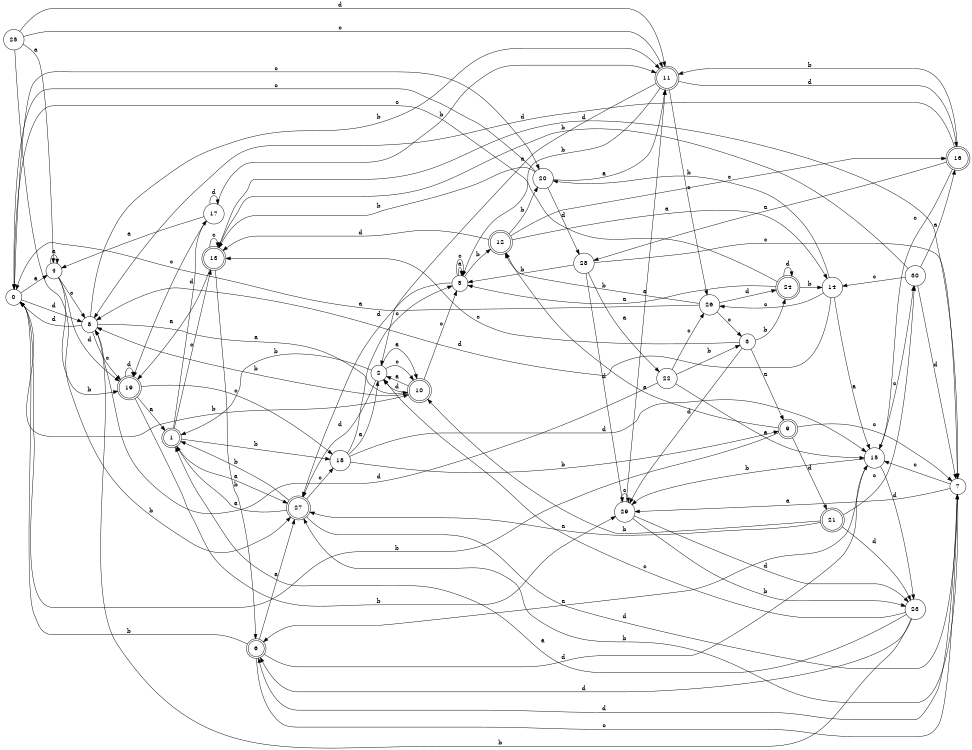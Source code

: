 digraph n25_6 {
__start0 [label="" shape="none"];

rankdir=LR;
size="8,5";

s0 [style="filled", color="black", fillcolor="white" shape="circle", label="0"];
s1 [style="rounded,filled", color="black", fillcolor="white" shape="doublecircle", label="1"];
s2 [style="filled", color="black", fillcolor="white" shape="circle", label="2"];
s3 [style="filled", color="black", fillcolor="white" shape="circle", label="3"];
s4 [style="filled", color="black", fillcolor="white" shape="circle", label="4"];
s5 [style="filled", color="black", fillcolor="white" shape="circle", label="5"];
s6 [style="rounded,filled", color="black", fillcolor="white" shape="doublecircle", label="6"];
s7 [style="filled", color="black", fillcolor="white" shape="circle", label="7"];
s8 [style="filled", color="black", fillcolor="white" shape="circle", label="8"];
s9 [style="rounded,filled", color="black", fillcolor="white" shape="doublecircle", label="9"];
s10 [style="rounded,filled", color="black", fillcolor="white" shape="doublecircle", label="10"];
s11 [style="rounded,filled", color="black", fillcolor="white" shape="doublecircle", label="11"];
s12 [style="rounded,filled", color="black", fillcolor="white" shape="doublecircle", label="12"];
s13 [style="rounded,filled", color="black", fillcolor="white" shape="doublecircle", label="13"];
s14 [style="filled", color="black", fillcolor="white" shape="circle", label="14"];
s15 [style="filled", color="black", fillcolor="white" shape="circle", label="15"];
s16 [style="rounded,filled", color="black", fillcolor="white" shape="doublecircle", label="16"];
s17 [style="filled", color="black", fillcolor="white" shape="circle", label="17"];
s18 [style="filled", color="black", fillcolor="white" shape="circle", label="18"];
s19 [style="rounded,filled", color="black", fillcolor="white" shape="doublecircle", label="19"];
s20 [style="filled", color="black", fillcolor="white" shape="circle", label="20"];
s21 [style="rounded,filled", color="black", fillcolor="white" shape="doublecircle", label="21"];
s22 [style="filled", color="black", fillcolor="white" shape="circle", label="22"];
s23 [style="filled", color="black", fillcolor="white" shape="circle", label="23"];
s24 [style="rounded,filled", color="black", fillcolor="white" shape="doublecircle", label="24"];
s25 [style="filled", color="black", fillcolor="white" shape="circle", label="25"];
s26 [style="filled", color="black", fillcolor="white" shape="circle", label="26"];
s27 [style="rounded,filled", color="black", fillcolor="white" shape="doublecircle", label="27"];
s28 [style="filled", color="black", fillcolor="white" shape="circle", label="28"];
s29 [style="filled", color="black", fillcolor="white" shape="circle", label="29"];
s30 [style="filled", color="black", fillcolor="white" shape="circle", label="30"];
s0 -> s4 [label="a"];
s0 -> s10 [label="b"];
s0 -> s20 [label="c"];
s0 -> s8 [label="d"];
s1 -> s27 [label="a"];
s1 -> s18 [label="b"];
s1 -> s13 [label="c"];
s1 -> s17 [label="d"];
s2 -> s10 [label="a"];
s2 -> s1 [label="b"];
s2 -> s10 [label="c"];
s2 -> s27 [label="d"];
s3 -> s9 [label="a"];
s3 -> s24 [label="b"];
s3 -> s13 [label="c"];
s3 -> s29 [label="d"];
s4 -> s4 [label="a"];
s4 -> s19 [label="b"];
s4 -> s8 [label="c"];
s4 -> s19 [label="d"];
s5 -> s5 [label="a"];
s5 -> s12 [label="b"];
s5 -> s5 [label="c"];
s5 -> s27 [label="d"];
s6 -> s27 [label="a"];
s6 -> s0 [label="b"];
s6 -> s7 [label="c"];
s6 -> s15 [label="d"];
s7 -> s29 [label="a"];
s7 -> s27 [label="b"];
s7 -> s15 [label="c"];
s7 -> s6 [label="d"];
s8 -> s10 [label="a"];
s8 -> s11 [label="b"];
s8 -> s19 [label="c"];
s8 -> s0 [label="d"];
s9 -> s12 [label="a"];
s9 -> s0 [label="b"];
s9 -> s7 [label="c"];
s9 -> s21 [label="d"];
s10 -> s2 [label="a"];
s10 -> s8 [label="b"];
s10 -> s5 [label="c"];
s10 -> s2 [label="d"];
s11 -> s2 [label="a"];
s11 -> s5 [label="b"];
s11 -> s26 [label="c"];
s11 -> s16 [label="d"];
s12 -> s14 [label="a"];
s12 -> s20 [label="b"];
s12 -> s16 [label="c"];
s12 -> s13 [label="d"];
s13 -> s19 [label="a"];
s13 -> s6 [label="b"];
s13 -> s13 [label="c"];
s13 -> s7 [label="d"];
s14 -> s15 [label="a"];
s14 -> s20 [label="b"];
s14 -> s26 [label="c"];
s14 -> s8 [label="d"];
s15 -> s6 [label="a"];
s15 -> s29 [label="b"];
s15 -> s30 [label="c"];
s15 -> s23 [label="d"];
s16 -> s28 [label="a"];
s16 -> s11 [label="b"];
s16 -> s15 [label="c"];
s16 -> s8 [label="d"];
s17 -> s4 [label="a"];
s17 -> s11 [label="b"];
s17 -> s19 [label="c"];
s17 -> s17 [label="d"];
s18 -> s2 [label="a"];
s18 -> s9 [label="b"];
s18 -> s5 [label="c"];
s18 -> s15 [label="d"];
s19 -> s1 [label="a"];
s19 -> s29 [label="b"];
s19 -> s18 [label="c"];
s19 -> s19 [label="d"];
s20 -> s11 [label="a"];
s20 -> s13 [label="b"];
s20 -> s0 [label="c"];
s20 -> s28 [label="d"];
s21 -> s27 [label="a"];
s21 -> s10 [label="b"];
s21 -> s30 [label="c"];
s21 -> s23 [label="d"];
s22 -> s15 [label="a"];
s22 -> s3 [label="b"];
s22 -> s26 [label="c"];
s22 -> s8 [label="d"];
s23 -> s1 [label="a"];
s23 -> s8 [label="b"];
s23 -> s2 [label="c"];
s23 -> s6 [label="d"];
s24 -> s5 [label="a"];
s24 -> s14 [label="b"];
s24 -> s0 [label="c"];
s24 -> s24 [label="d"];
s25 -> s4 [label="a"];
s25 -> s27 [label="b"];
s25 -> s11 [label="c"];
s25 -> s11 [label="d"];
s26 -> s0 [label="a"];
s26 -> s12 [label="b"];
s26 -> s3 [label="c"];
s26 -> s24 [label="d"];
s27 -> s1 [label="a"];
s27 -> s1 [label="b"];
s27 -> s18 [label="c"];
s27 -> s7 [label="d"];
s28 -> s22 [label="a"];
s28 -> s5 [label="b"];
s28 -> s7 [label="c"];
s28 -> s29 [label="d"];
s29 -> s11 [label="a"];
s29 -> s23 [label="b"];
s29 -> s29 [label="c"];
s29 -> s23 [label="d"];
s30 -> s16 [label="a"];
s30 -> s13 [label="b"];
s30 -> s14 [label="c"];
s30 -> s7 [label="d"];

}